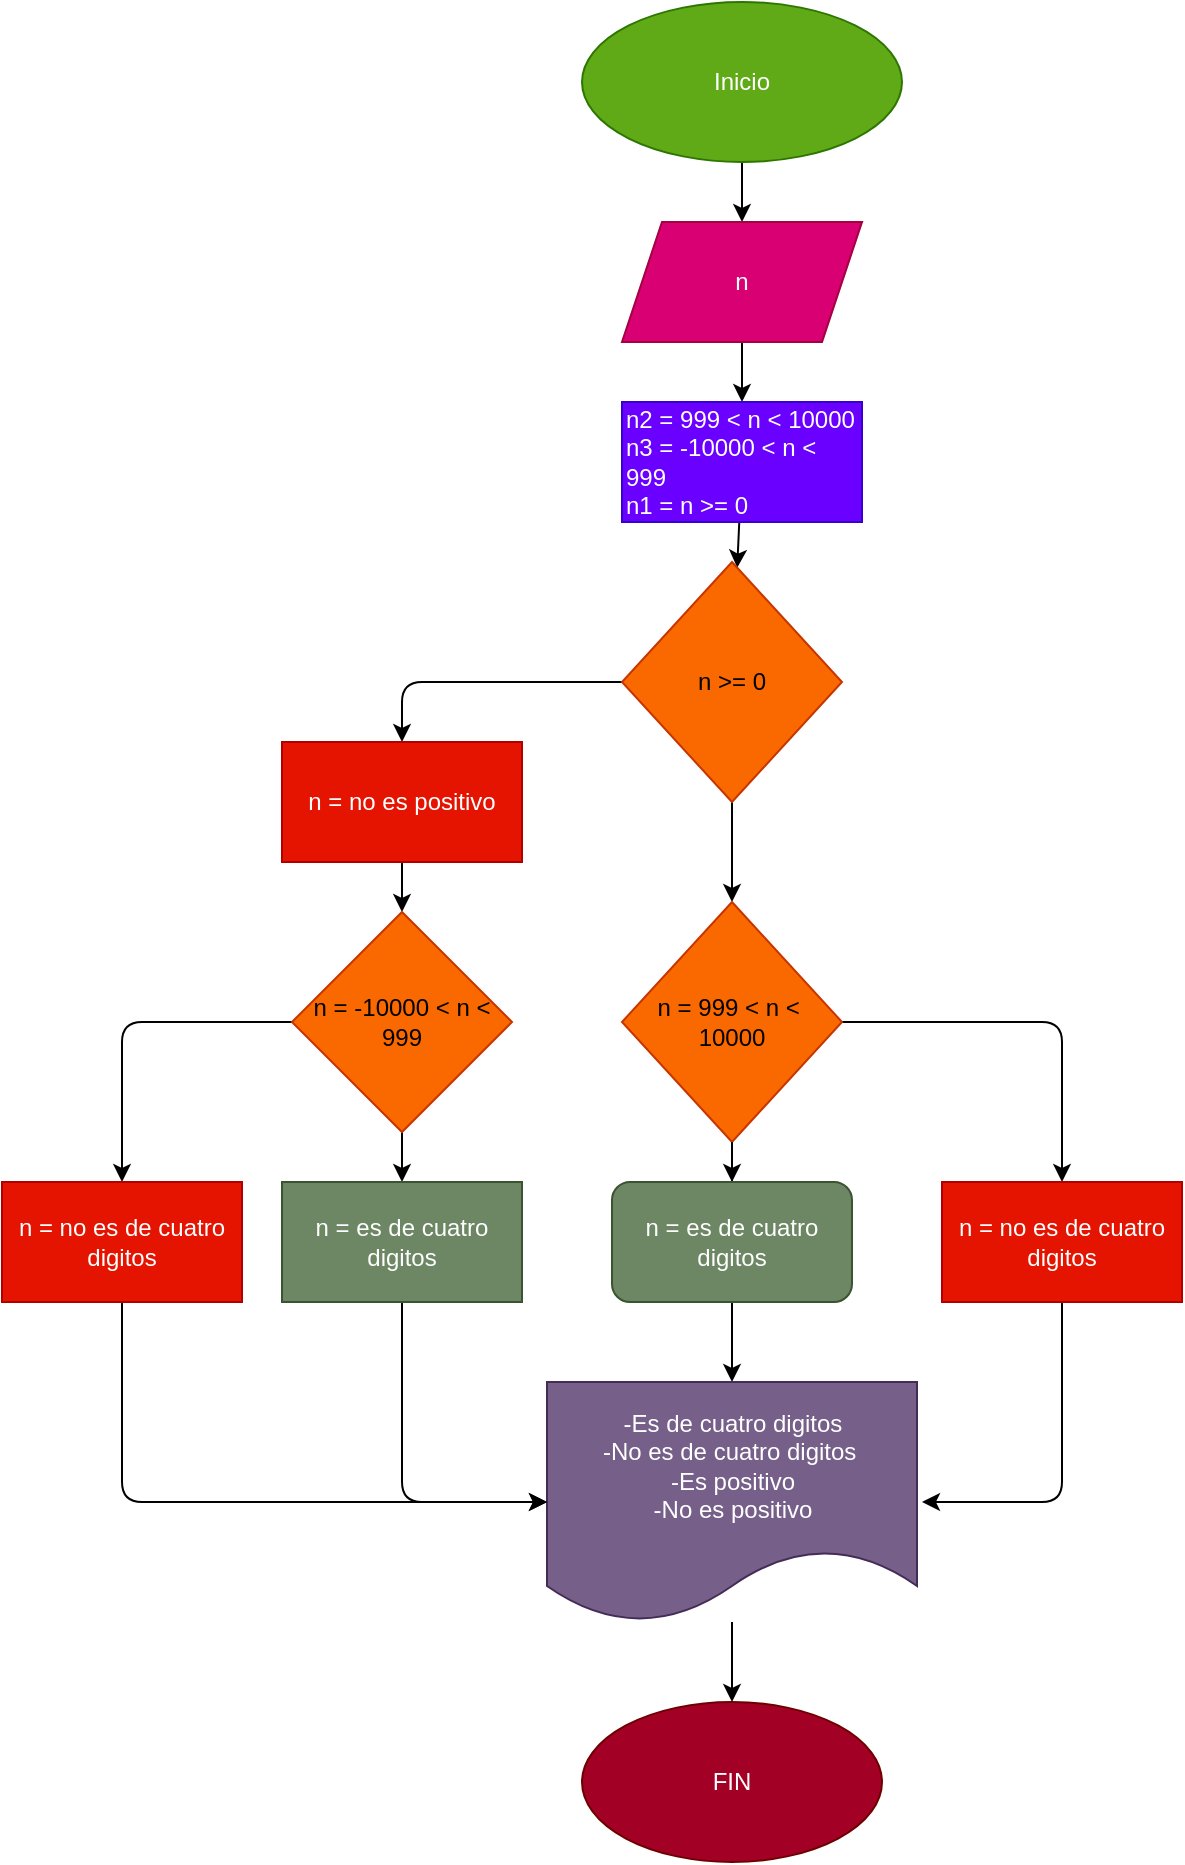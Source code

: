 <mxfile>
    <diagram id="ykm015_1q0Nmjdyk-ciS" name="Página-1">
        <mxGraphModel dx="606" dy="485" grid="1" gridSize="10" guides="1" tooltips="1" connect="1" arrows="1" fold="1" page="1" pageScale="1" pageWidth="827" pageHeight="1169" math="0" shadow="0">
            <root>
                <mxCell id="0"/>
                <mxCell id="1" parent="0"/>
                <mxCell id="4" value="" style="edgeStyle=none;html=1;" edge="1" parent="1" source="2" target="3">
                    <mxGeometry relative="1" as="geometry"/>
                </mxCell>
                <mxCell id="2" value="Inicio" style="ellipse;whiteSpace=wrap;html=1;fillColor=#60a917;fontColor=#ffffff;strokeColor=#2D7600;" vertex="1" parent="1">
                    <mxGeometry x="380" y="10" width="160" height="80" as="geometry"/>
                </mxCell>
                <mxCell id="6" value="" style="edgeStyle=none;html=1;" edge="1" parent="1" source="3" target="5">
                    <mxGeometry relative="1" as="geometry"/>
                </mxCell>
                <mxCell id="3" value="n" style="shape=parallelogram;perimeter=parallelogramPerimeter;whiteSpace=wrap;html=1;fixedSize=1;fillColor=#d80073;fontColor=#ffffff;strokeColor=#A50040;" vertex="1" parent="1">
                    <mxGeometry x="400" y="120" width="120" height="60" as="geometry"/>
                </mxCell>
                <mxCell id="8" value="" style="edgeStyle=none;html=1;" edge="1" parent="1" source="5" target="7">
                    <mxGeometry relative="1" as="geometry"/>
                </mxCell>
                <mxCell id="5" value="n2 = 999 &amp;lt; n &amp;lt; 10000&lt;br&gt;n3 = -10000 &amp;lt; n &amp;lt; 999&lt;br&gt;n1 = n &amp;gt;= 0" style="whiteSpace=wrap;html=1;fillColor=#6a00ff;fontColor=#ffffff;strokeColor=#3700CC;align=left;" vertex="1" parent="1">
                    <mxGeometry x="400" y="210" width="120" height="60" as="geometry"/>
                </mxCell>
                <mxCell id="11" value="" style="edgeStyle=none;html=1;" edge="1" parent="1" source="7" target="10">
                    <mxGeometry relative="1" as="geometry">
                        <Array as="points">
                            <mxPoint x="290" y="350"/>
                        </Array>
                    </mxGeometry>
                </mxCell>
                <mxCell id="13" value="" style="edgeStyle=none;html=1;" edge="1" parent="1" source="7" target="12">
                    <mxGeometry relative="1" as="geometry"/>
                </mxCell>
                <mxCell id="7" value="n &amp;gt;= 0" style="rhombus;whiteSpace=wrap;html=1;fillColor=#fa6800;fontColor=#000000;strokeColor=#C73500;" vertex="1" parent="1">
                    <mxGeometry x="400" y="290" width="110" height="120" as="geometry"/>
                </mxCell>
                <mxCell id="26" value="" style="edgeStyle=none;html=1;" edge="1" parent="1" source="10" target="25">
                    <mxGeometry relative="1" as="geometry"/>
                </mxCell>
                <mxCell id="10" value="n = no es positivo" style="whiteSpace=wrap;html=1;fillColor=#e51400;fontColor=#ffffff;strokeColor=#B20000;" vertex="1" parent="1">
                    <mxGeometry x="230" y="380" width="120" height="60" as="geometry"/>
                </mxCell>
                <mxCell id="16" value="" style="edgeStyle=none;html=1;" edge="1" parent="1" source="12" target="15">
                    <mxGeometry relative="1" as="geometry">
                        <Array as="points">
                            <mxPoint x="620" y="520"/>
                        </Array>
                    </mxGeometry>
                </mxCell>
                <mxCell id="18" value="" style="edgeStyle=none;html=1;startArrow=none;" edge="1" parent="1" source="38" target="17">
                    <mxGeometry relative="1" as="geometry"/>
                </mxCell>
                <mxCell id="39" value="" style="edgeStyle=none;html=1;" edge="1" parent="1" source="12" target="38">
                    <mxGeometry relative="1" as="geometry"/>
                </mxCell>
                <mxCell id="12" value="n = 999 &amp;lt; n &amp;lt;&amp;nbsp; 10000" style="rhombus;whiteSpace=wrap;html=1;fillColor=#fa6800;fontColor=#000000;strokeColor=#C73500;" vertex="1" parent="1">
                    <mxGeometry x="400" y="460" width="110" height="120" as="geometry"/>
                </mxCell>
                <mxCell id="33" style="edgeStyle=none;html=1;" edge="1" parent="1" source="15">
                    <mxGeometry relative="1" as="geometry">
                        <mxPoint x="550" y="760" as="targetPoint"/>
                        <Array as="points">
                            <mxPoint x="620" y="760"/>
                        </Array>
                    </mxGeometry>
                </mxCell>
                <mxCell id="15" value="n = no es de cuatro digitos" style="whiteSpace=wrap;html=1;fillColor=#e51400;fontColor=#ffffff;strokeColor=#B20000;" vertex="1" parent="1">
                    <mxGeometry x="560" y="600" width="120" height="60" as="geometry"/>
                </mxCell>
                <mxCell id="20" value="" style="edgeStyle=none;html=1;" edge="1" parent="1" source="17" target="19">
                    <mxGeometry relative="1" as="geometry"/>
                </mxCell>
                <mxCell id="17" value="-Es de cuatro digitos&lt;br&gt;-No es de cuatro digitos&amp;nbsp;&lt;br&gt;-Es positivo&lt;br&gt;-No es positivo" style="shape=document;whiteSpace=wrap;html=1;boundedLbl=1;fillColor=#76608a;fontColor=#ffffff;strokeColor=#432D57;" vertex="1" parent="1">
                    <mxGeometry x="362.5" y="700" width="185" height="120" as="geometry"/>
                </mxCell>
                <mxCell id="19" value="FIN" style="ellipse;whiteSpace=wrap;html=1;fillColor=#a20025;fontColor=#ffffff;strokeColor=#6F0000;" vertex="1" parent="1">
                    <mxGeometry x="380" y="860" width="150" height="80" as="geometry"/>
                </mxCell>
                <mxCell id="28" value="" style="edgeStyle=none;html=1;" edge="1" parent="1" source="25" target="27">
                    <mxGeometry relative="1" as="geometry">
                        <Array as="points">
                            <mxPoint x="150" y="520"/>
                        </Array>
                    </mxGeometry>
                </mxCell>
                <mxCell id="31" value="" style="edgeStyle=none;html=1;" edge="1" parent="1" source="25" target="30">
                    <mxGeometry relative="1" as="geometry"/>
                </mxCell>
                <mxCell id="25" value="n = -10000 &amp;lt; n &amp;lt; 999" style="rhombus;whiteSpace=wrap;html=1;fillColor=#fa6800;strokeColor=#C73500;fontColor=#000000;" vertex="1" parent="1">
                    <mxGeometry x="235" y="465" width="110" height="110" as="geometry"/>
                </mxCell>
                <mxCell id="34" style="edgeStyle=none;html=1;" edge="1" parent="1" source="27" target="17">
                    <mxGeometry relative="1" as="geometry">
                        <mxPoint x="350" y="760" as="targetPoint"/>
                        <Array as="points">
                            <mxPoint x="150" y="760"/>
                        </Array>
                    </mxGeometry>
                </mxCell>
                <mxCell id="27" value="n = no es de cuatro digitos" style="whiteSpace=wrap;html=1;fillColor=#e51400;strokeColor=#B20000;fontColor=#ffffff;" vertex="1" parent="1">
                    <mxGeometry x="90" y="600" width="120" height="60" as="geometry"/>
                </mxCell>
                <mxCell id="32" style="edgeStyle=none;html=1;" edge="1" parent="1" source="30" target="17">
                    <mxGeometry relative="1" as="geometry">
                        <mxPoint x="350" y="760" as="targetPoint"/>
                        <Array as="points">
                            <mxPoint x="290" y="760"/>
                        </Array>
                    </mxGeometry>
                </mxCell>
                <mxCell id="30" value="n = es de cuatro digitos" style="whiteSpace=wrap;html=1;fillColor=#6d8764;strokeColor=#3A5431;fontColor=#ffffff;" vertex="1" parent="1">
                    <mxGeometry x="230" y="600" width="120" height="60" as="geometry"/>
                </mxCell>
                <mxCell id="40" value="" style="edgeStyle=none;html=1;endArrow=none;" edge="1" parent="1" source="12" target="38">
                    <mxGeometry relative="1" as="geometry">
                        <mxPoint x="455" y="580" as="sourcePoint"/>
                        <mxPoint x="455" y="780" as="targetPoint"/>
                    </mxGeometry>
                </mxCell>
                <mxCell id="38" value="n = es de cuatro digitos" style="rounded=1;whiteSpace=wrap;html=1;fillColor=#6d8764;strokeColor=#3A5431;fontColor=#ffffff;" vertex="1" parent="1">
                    <mxGeometry x="395" y="600" width="120" height="60" as="geometry"/>
                </mxCell>
            </root>
        </mxGraphModel>
    </diagram>
</mxfile>